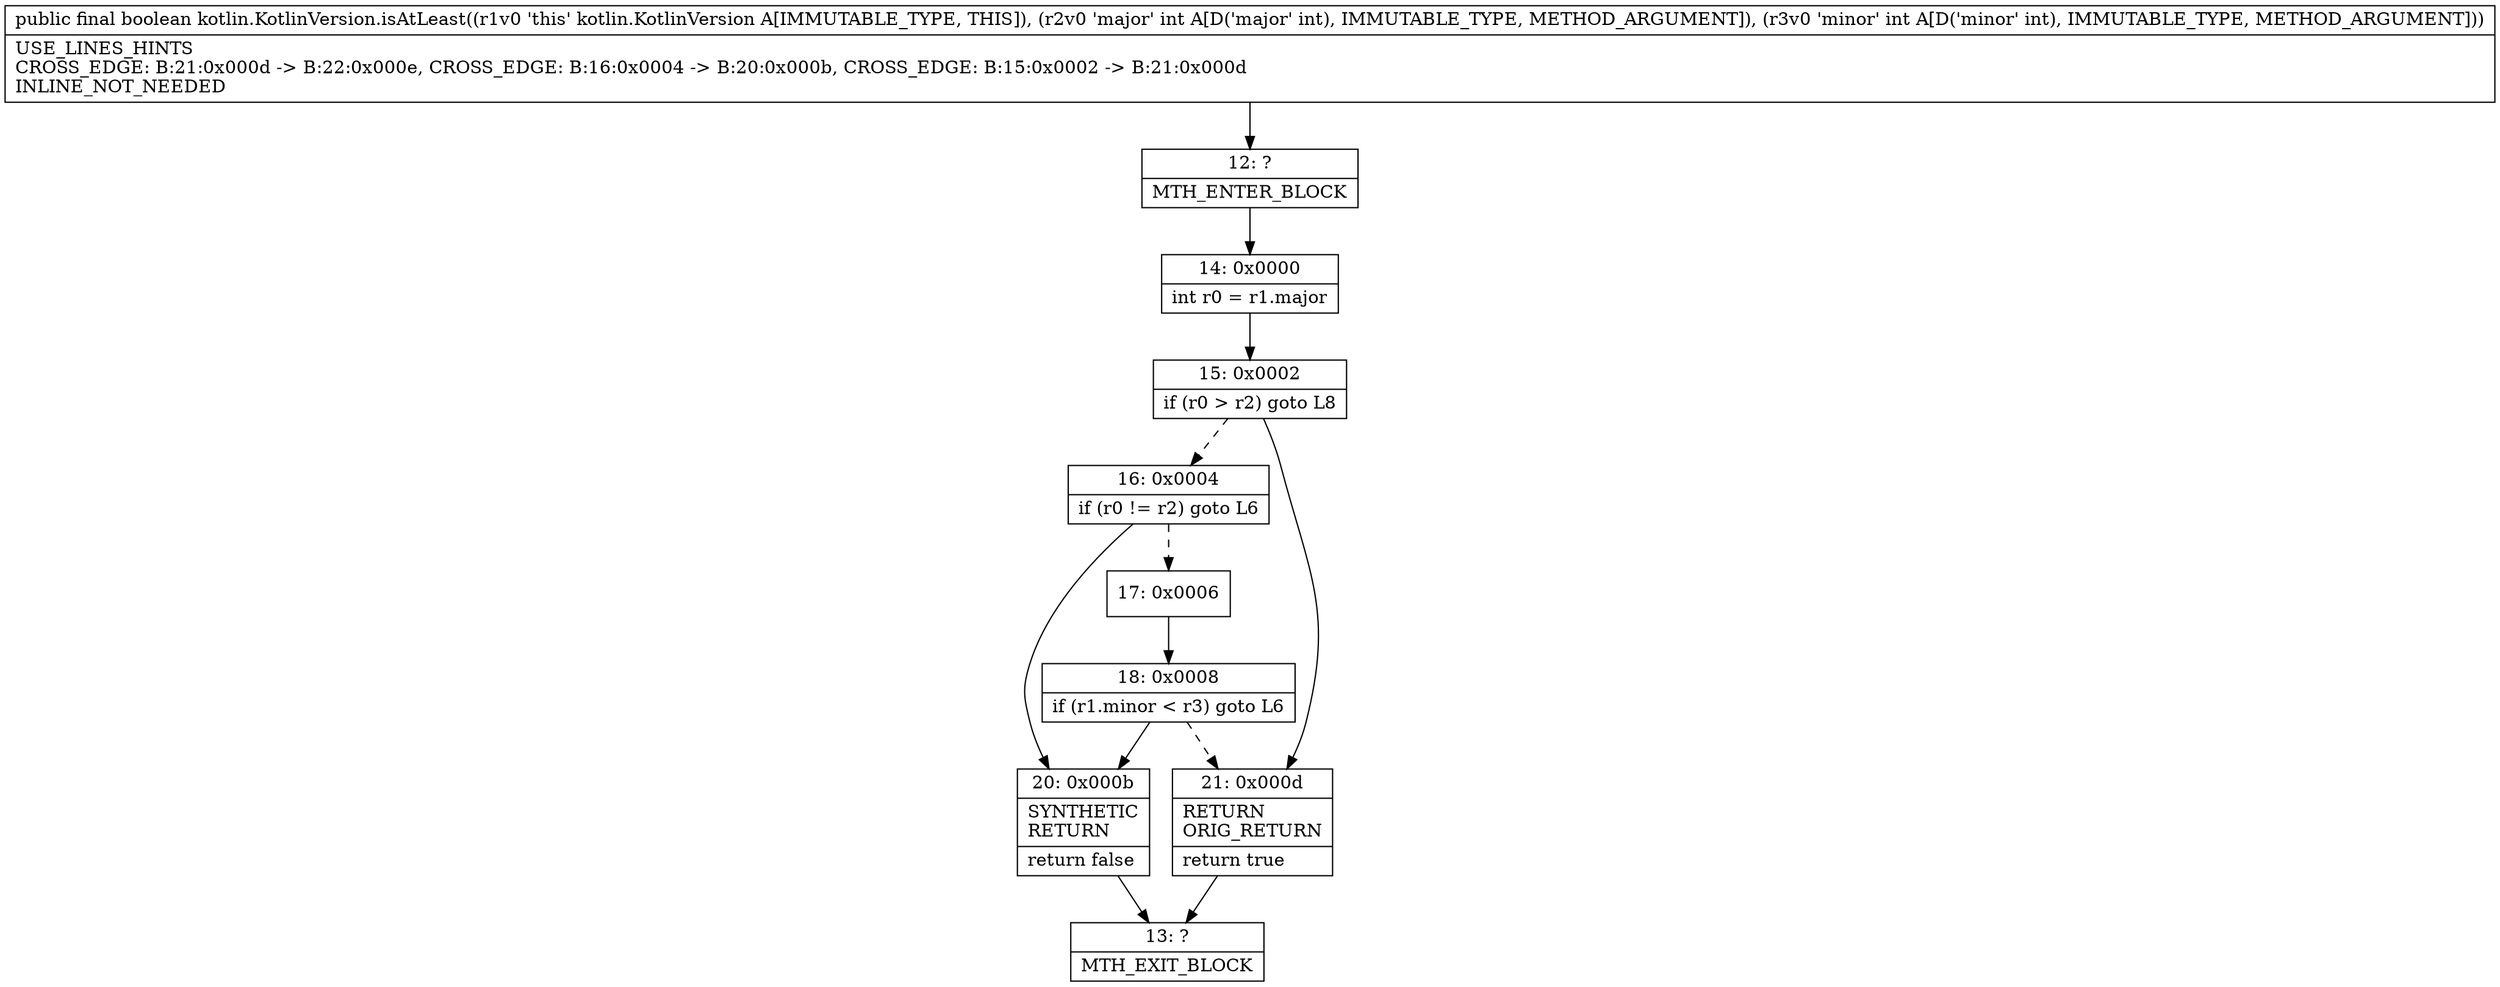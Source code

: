 digraph "CFG forkotlin.KotlinVersion.isAtLeast(II)Z" {
Node_12 [shape=record,label="{12\:\ ?|MTH_ENTER_BLOCK\l}"];
Node_14 [shape=record,label="{14\:\ 0x0000|int r0 = r1.major\l}"];
Node_15 [shape=record,label="{15\:\ 0x0002|if (r0 \> r2) goto L8\l}"];
Node_16 [shape=record,label="{16\:\ 0x0004|if (r0 != r2) goto L6\l}"];
Node_17 [shape=record,label="{17\:\ 0x0006}"];
Node_18 [shape=record,label="{18\:\ 0x0008|if (r1.minor \< r3) goto L6\l}"];
Node_20 [shape=record,label="{20\:\ 0x000b|SYNTHETIC\lRETURN\l|return false\l}"];
Node_13 [shape=record,label="{13\:\ ?|MTH_EXIT_BLOCK\l}"];
Node_21 [shape=record,label="{21\:\ 0x000d|RETURN\lORIG_RETURN\l|return true\l}"];
MethodNode[shape=record,label="{public final boolean kotlin.KotlinVersion.isAtLeast((r1v0 'this' kotlin.KotlinVersion A[IMMUTABLE_TYPE, THIS]), (r2v0 'major' int A[D('major' int), IMMUTABLE_TYPE, METHOD_ARGUMENT]), (r3v0 'minor' int A[D('minor' int), IMMUTABLE_TYPE, METHOD_ARGUMENT]))  | USE_LINES_HINTS\lCROSS_EDGE: B:21:0x000d \-\> B:22:0x000e, CROSS_EDGE: B:16:0x0004 \-\> B:20:0x000b, CROSS_EDGE: B:15:0x0002 \-\> B:21:0x000d\lINLINE_NOT_NEEDED\l}"];
MethodNode -> Node_12;Node_12 -> Node_14;
Node_14 -> Node_15;
Node_15 -> Node_16[style=dashed];
Node_15 -> Node_21;
Node_16 -> Node_17[style=dashed];
Node_16 -> Node_20;
Node_17 -> Node_18;
Node_18 -> Node_20;
Node_18 -> Node_21[style=dashed];
Node_20 -> Node_13;
Node_21 -> Node_13;
}

